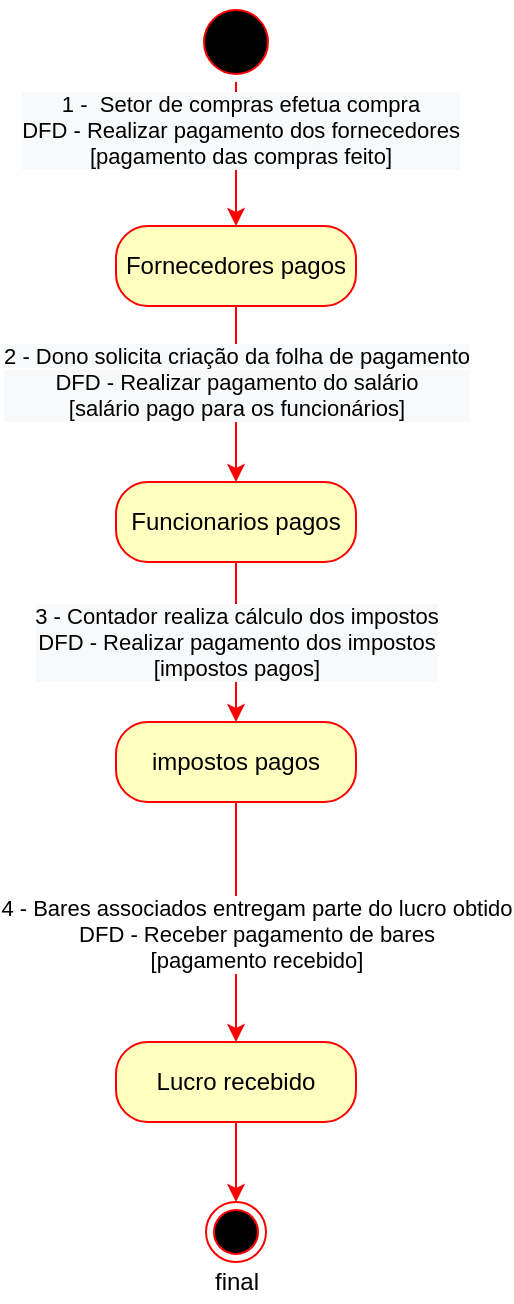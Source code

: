 <mxfile version="13.0.3" type="device"><diagram id="eXfPEIom8KLP1BmQIRHZ" name="Page-1"><mxGraphModel dx="483" dy="561" grid="1" gridSize="10" guides="1" tooltips="1" connect="1" arrows="1" fold="1" page="1" pageScale="1" pageWidth="827" pageHeight="1169" math="0" shadow="0"><root><mxCell id="0"/><mxCell id="1" parent="0"/><mxCell id="uc6fD0UKwRicW7zgINXz-1" value="" style="ellipse;html=1;shape=endState;fillColor=#000000;strokeColor=#ff0000;" parent="1" vertex="1"><mxGeometry x="495" y="740" width="30" height="30" as="geometry"/></mxCell><mxCell id="uc6fD0UKwRicW7zgINXz-22" style="edgeStyle=orthogonalEdgeStyle;rounded=0;orthogonalLoop=1;jettySize=auto;html=1;exitX=0.5;exitY=1;exitDx=0;exitDy=0;entryX=0.5;entryY=0;entryDx=0;entryDy=0;strokeColor=#FF0000;" parent="1" source="LLf8UuW7iLuLKlfTaQck-3" target="uc6fD0UKwRicW7zgINXz-17" edge="1"><mxGeometry relative="1" as="geometry"/></mxCell><mxCell id="LLf8UuW7iLuLKlfTaQck-18" value="&lt;div style=&quot;background-color: rgb(248 , 249 , 250)&quot;&gt;3 - Contador realiza cálculo dos impostos&lt;br&gt;&lt;/div&gt;&lt;div style=&quot;background-color: rgb(248 , 249 , 250)&quot;&gt;DFD - Realizar pagamento dos impostos&lt;/div&gt;&lt;div style=&quot;background-color: rgb(248 , 249 , 250)&quot;&gt;[impostos pagos]&lt;/div&gt;" style="edgeLabel;html=1;align=center;verticalAlign=middle;resizable=0;points=[];" vertex="1" connectable="0" parent="uc6fD0UKwRicW7zgINXz-22"><mxGeometry x="-0.296" relative="1" as="geometry"><mxPoint y="12" as="offset"/></mxGeometry></mxCell><mxCell id="uc6fD0UKwRicW7zgINXz-2" value="" style="ellipse;html=1;shape=startState;fillColor=#000000;strokeColor=#ff0000;" parent="1" vertex="1"><mxGeometry x="490" y="140" width="40" height="40" as="geometry"/></mxCell><mxCell id="uc6fD0UKwRicW7zgINXz-25" style="edgeStyle=orthogonalEdgeStyle;rounded=0;orthogonalLoop=1;jettySize=auto;html=1;exitX=0.5;exitY=1;exitDx=0;exitDy=0;strokeColor=#FF0000;" parent="1" source="uc6fD0UKwRicW7zgINXz-10" target="uc6fD0UKwRicW7zgINXz-1" edge="1"><mxGeometry relative="1" as="geometry"/></mxCell><mxCell id="uc6fD0UKwRicW7zgINXz-10" value="Lucro recebido" style="rounded=1;whiteSpace=wrap;html=1;arcSize=40;fontColor=#000000;fillColor=#ffffc0;strokeColor=#ff0000;" parent="1" vertex="1"><mxGeometry x="450" y="660" width="120" height="40" as="geometry"/></mxCell><mxCell id="uc6fD0UKwRicW7zgINXz-23" value="4 - Bares associados entregam parte do lucro obtido&lt;br&gt;DFD - Receber pagamento de bares&lt;br&gt;[pagamento recebido]" style="edgeStyle=orthogonalEdgeStyle;rounded=0;orthogonalLoop=1;jettySize=auto;html=1;exitX=0.5;exitY=1;exitDx=0;exitDy=0;strokeColor=#FF0000;" parent="1" source="uc6fD0UKwRicW7zgINXz-17" target="uc6fD0UKwRicW7zgINXz-10" edge="1"><mxGeometry x="0.091" y="10" relative="1" as="geometry"><Array as="points"><mxPoint x="510" y="600"/><mxPoint x="510" y="600"/></Array><mxPoint as="offset"/></mxGeometry></mxCell><mxCell id="uc6fD0UKwRicW7zgINXz-17" value="impostos pagos" style="rounded=1;whiteSpace=wrap;html=1;arcSize=40;fontColor=#000000;fillColor=#ffffc0;strokeColor=#ff0000;" parent="1" vertex="1"><mxGeometry x="450" y="500" width="120" height="40" as="geometry"/></mxCell><mxCell id="I1dOpvWN_HiIt0GyyW0K-1" value="final" style="text;html=1;align=center;verticalAlign=middle;resizable=0;points=[];autosize=1;" parent="1" vertex="1"><mxGeometry x="490" y="770" width="40" height="20" as="geometry"/></mxCell><mxCell id="LLf8UuW7iLuLKlfTaQck-10" value="&lt;div style=&quot;font-size: 11px&quot;&gt;&lt;br&gt;&lt;/div&gt;" style="text;html=1;align=center;verticalAlign=middle;resizable=0;points=[];autosize=1;" vertex="1" parent="1"><mxGeometry x="500" y="205" width="20" height="20" as="geometry"/></mxCell><mxCell id="LLf8UuW7iLuLKlfTaQck-3" value="Funcionarios pagos" style="rounded=1;whiteSpace=wrap;html=1;arcSize=40;fontColor=#000000;fillColor=#ffffc0;strokeColor=#ff0000;" vertex="1" parent="1"><mxGeometry x="450" y="380" width="120" height="40" as="geometry"/></mxCell><mxCell id="LLf8UuW7iLuLKlfTaQck-11" style="edgeStyle=orthogonalEdgeStyle;rounded=0;orthogonalLoop=1;jettySize=auto;html=1;exitX=0.5;exitY=1;exitDx=0;exitDy=0;entryX=0.5;entryY=0;entryDx=0;entryDy=0;strokeColor=#FF0000;" edge="1" parent="1" source="LLf8UuW7iLuLKlfTaQck-4" target="LLf8UuW7iLuLKlfTaQck-3"><mxGeometry relative="1" as="geometry"><mxPoint x="510" y="180" as="sourcePoint"/><mxPoint x="510" y="510" as="targetPoint"/></mxGeometry></mxCell><mxCell id="LLf8UuW7iLuLKlfTaQck-17" value="&lt;span style=&quot;background-color: rgb(248 , 249 , 250)&quot;&gt;2 - Dono solicita criação da folha de pagamento&lt;/span&gt;&lt;br&gt;&lt;div style=&quot;background-color: rgb(248 , 249 , 250)&quot;&gt;DFD - Realizar pagamento do salário&lt;/div&gt;&lt;div style=&quot;background-color: rgb(248 , 249 , 250)&quot;&gt;[salário pago para os funcionários]&lt;/div&gt;" style="edgeLabel;html=1;align=center;verticalAlign=middle;resizable=0;points=[];" vertex="1" connectable="0" parent="LLf8UuW7iLuLKlfTaQck-11"><mxGeometry x="-0.153" relative="1" as="geometry"><mxPoint as="offset"/></mxGeometry></mxCell><mxCell id="LLf8UuW7iLuLKlfTaQck-4" value="Fornecedores pagos" style="rounded=1;whiteSpace=wrap;html=1;arcSize=40;fontColor=#000000;fillColor=#ffffc0;strokeColor=#ff0000;" vertex="1" parent="1"><mxGeometry x="450" y="252" width="120" height="40" as="geometry"/></mxCell><mxCell id="LLf8UuW7iLuLKlfTaQck-14" style="edgeStyle=orthogonalEdgeStyle;rounded=0;orthogonalLoop=1;jettySize=auto;html=1;exitX=0.5;exitY=1;exitDx=0;exitDy=0;entryX=0.5;entryY=0;entryDx=0;entryDy=0;strokeColor=#FF0000;" edge="1" parent="1" source="uc6fD0UKwRicW7zgINXz-2" target="LLf8UuW7iLuLKlfTaQck-4"><mxGeometry relative="1" as="geometry"><mxPoint x="510" y="180" as="sourcePoint"/><mxPoint x="510" y="350" as="targetPoint"/></mxGeometry></mxCell><mxCell id="LLf8UuW7iLuLKlfTaQck-16" value="&lt;div style=&quot;background-color: rgb(248 , 249 , 250)&quot;&gt;1 -&amp;nbsp; Setor de compras efetua compra&lt;/div&gt;&lt;div style=&quot;background-color: rgb(248 , 249 , 250)&quot;&gt;DFD - Realizar pagamento dos fornecedores&lt;/div&gt;&lt;div style=&quot;background-color: rgb(248 , 249 , 250)&quot;&gt;[pagamento das compras feito]&lt;/div&gt;" style="edgeLabel;html=1;align=center;verticalAlign=middle;resizable=0;points=[];" vertex="1" connectable="0" parent="LLf8UuW7iLuLKlfTaQck-14"><mxGeometry x="-0.345" y="2" relative="1" as="geometry"><mxPoint as="offset"/></mxGeometry></mxCell></root></mxGraphModel></diagram></mxfile>
